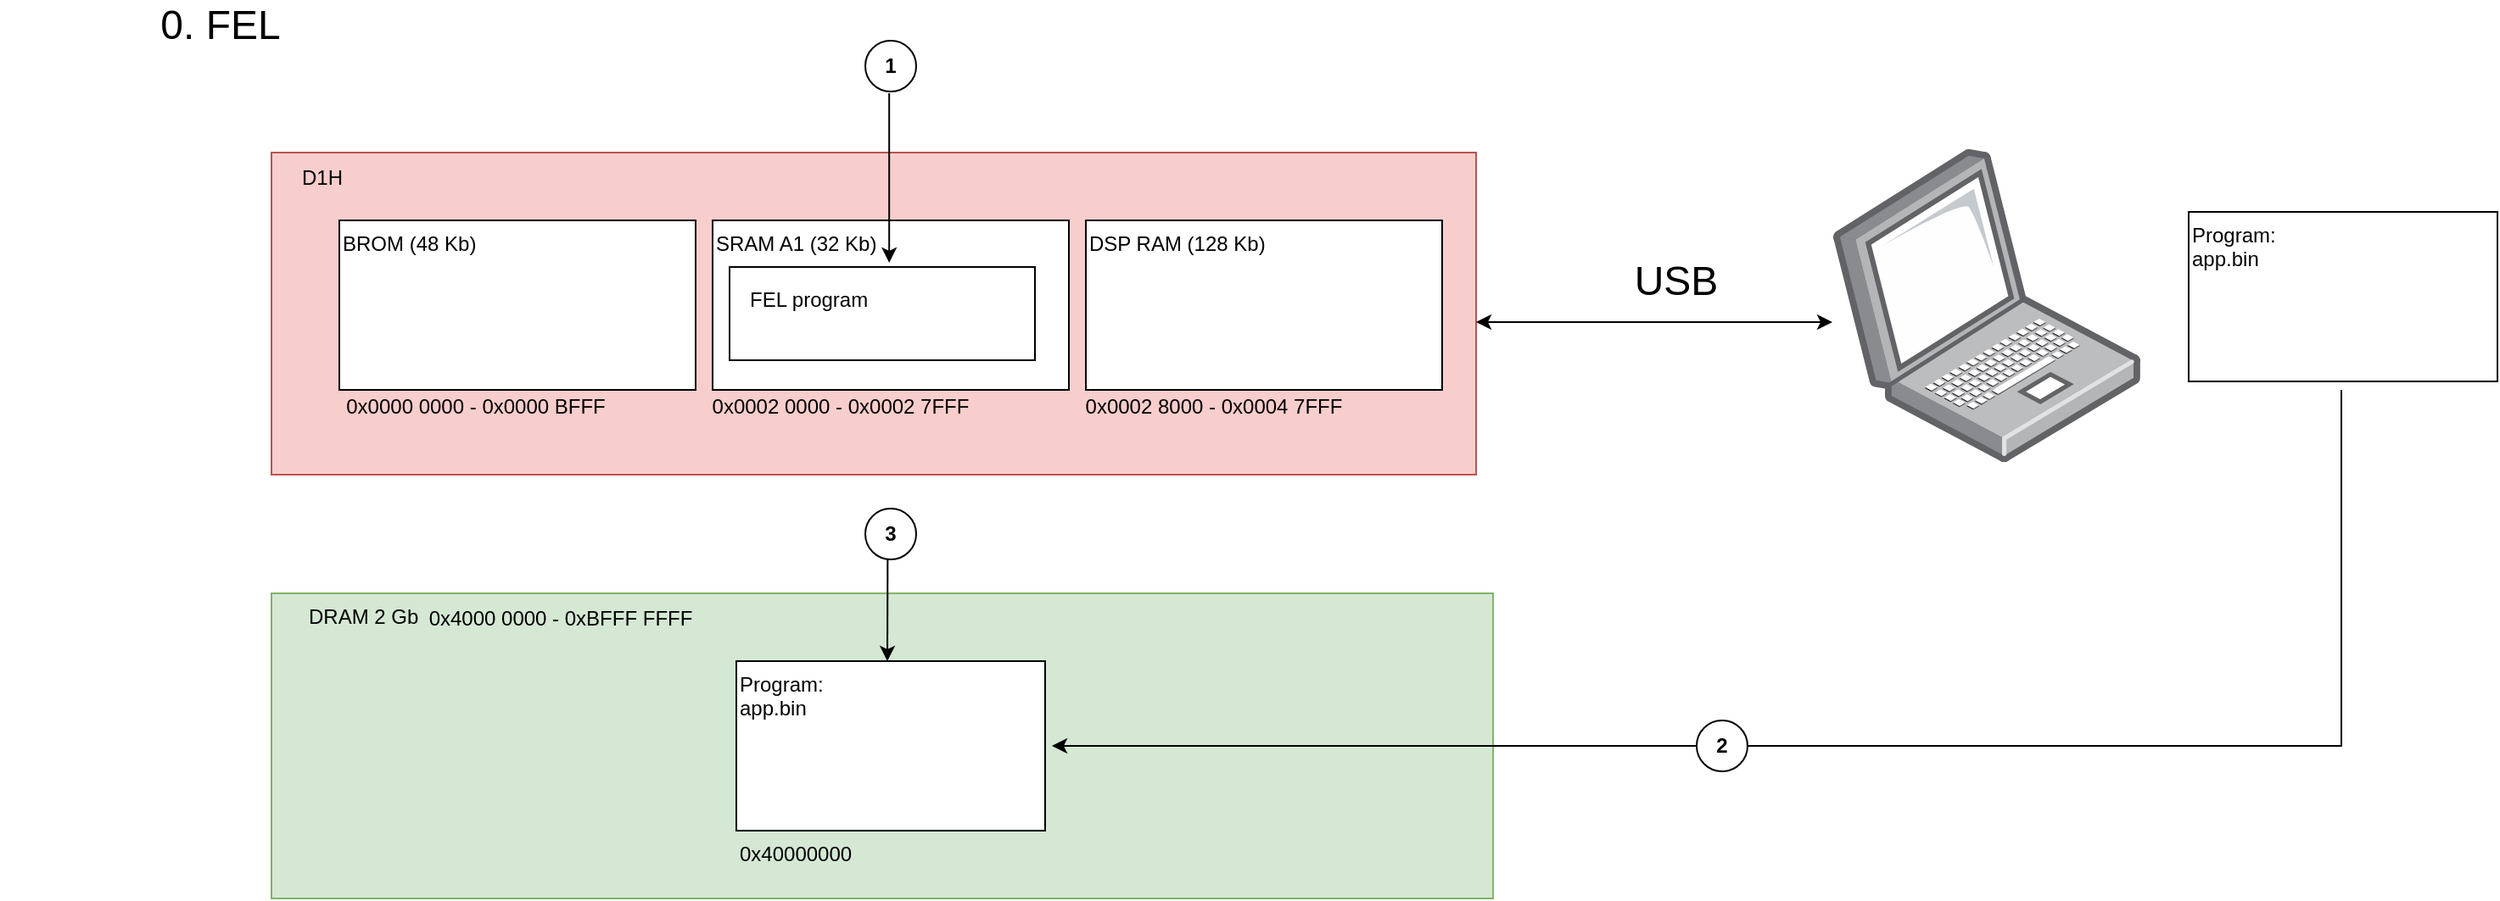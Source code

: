 <mxfile version="24.7.8">
  <diagram name="Page-1" id="-c6Ry725GxhYZqOuj7hc">
    <mxGraphModel dx="1644" dy="519" grid="1" gridSize="10" guides="1" tooltips="1" connect="1" arrows="1" fold="1" page="1" pageScale="1" pageWidth="850" pageHeight="1100" math="0" shadow="0">
      <root>
        <mxCell id="0" />
        <mxCell id="1" parent="0" />
        <mxCell id="g0l_ifj-5Xz2NjAmxus5-56" value="" style="rounded=0;whiteSpace=wrap;html=1;connectable=0;fillColor=#f8cecc;strokeColor=#b85450;labelBackgroundColor=none;" parent="1" vertex="1">
          <mxGeometry x="-240" y="460" width="710" height="190" as="geometry" />
        </mxCell>
        <mxCell id="g0l_ifj-5Xz2NjAmxus5-57" value="" style="rounded=0;whiteSpace=wrap;html=1;connectable=0;labelBackgroundColor=none;" parent="1" vertex="1">
          <mxGeometry x="-200" y="500" width="210" height="100" as="geometry" />
        </mxCell>
        <mxCell id="g0l_ifj-5Xz2NjAmxus5-58" value="0x0000 0000 - 0x0000 BFFF" style="text;html=1;align=center;verticalAlign=middle;resizable=0;points=[];autosize=1;strokeColor=none;fillColor=none;connectable=0;labelBackgroundColor=none;" parent="1" vertex="1">
          <mxGeometry x="-210" y="595" width="180" height="30" as="geometry" />
        </mxCell>
        <mxCell id="g0l_ifj-5Xz2NjAmxus5-59" value="0x0002 0000 - 0x0002 7FFF" style="text;html=1;align=center;verticalAlign=middle;resizable=0;points=[];autosize=1;strokeColor=none;fillColor=none;connectable=0;labelBackgroundColor=none;" parent="1" vertex="1">
          <mxGeometry x="10" y="595" width="170" height="30" as="geometry" />
        </mxCell>
        <mxCell id="g0l_ifj-5Xz2NjAmxus5-60" value="0x0002 8000 - 0x0004 7FFF" style="text;html=1;align=center;verticalAlign=middle;resizable=0;points=[];autosize=1;strokeColor=none;fillColor=none;connectable=0;labelBackgroundColor=none;" parent="1" vertex="1">
          <mxGeometry x="230" y="595" width="170" height="30" as="geometry" />
        </mxCell>
        <mxCell id="g0l_ifj-5Xz2NjAmxus5-61" value="" style="rounded=0;whiteSpace=wrap;html=1;connectable=0;fillColor=#d5e8d4;strokeColor=#82b366;labelBackgroundColor=none;" parent="1" vertex="1">
          <mxGeometry x="-240" y="720" width="720" height="180" as="geometry" />
        </mxCell>
        <mxCell id="g0l_ifj-5Xz2NjAmxus5-62" value="0x4000 0000 - 0xBFFF FFFF" style="text;html=1;align=center;verticalAlign=middle;resizable=0;points=[];autosize=1;strokeColor=none;fillColor=none;connectable=0;labelBackgroundColor=none;" parent="1" vertex="1">
          <mxGeometry x="-160" y="720" width="180" height="30" as="geometry" />
        </mxCell>
        <mxCell id="g0l_ifj-5Xz2NjAmxus5-63" value="D1H" style="text;html=1;align=center;verticalAlign=middle;whiteSpace=wrap;rounded=0;labelBackgroundColor=none;" parent="1" vertex="1">
          <mxGeometry x="-240" y="460" width="60" height="30" as="geometry" />
        </mxCell>
        <mxCell id="g0l_ifj-5Xz2NjAmxus5-71" value="&lt;div style=&quot;forced-color-adjust: none; color: rgb(0, 0, 0); font-family: Helvetica; font-size: 12px; font-style: normal; font-variant-ligatures: normal; font-variant-caps: normal; font-weight: 400; letter-spacing: normal; orphans: 2; text-align: center; text-indent: 0px; text-transform: none; widows: 2; word-spacing: 0px; -webkit-text-stroke-width: 0px; white-space: normal; text-decoration-thickness: initial; text-decoration-style: initial; text-decoration-color: initial;&quot;&gt;DRAM 2 Gb&lt;/div&gt;" style="text;whiteSpace=wrap;html=1;labelBackgroundColor=none;" parent="1" vertex="1">
          <mxGeometry x="-220" y="720" width="70" height="30" as="geometry" />
        </mxCell>
        <mxCell id="g0l_ifj-5Xz2NjAmxus5-76" value="&lt;span style=&quot;color: rgb(0, 0, 0); font-family: Helvetica; font-size: 12px; font-style: normal; font-variant-ligatures: normal; font-variant-caps: normal; font-weight: 400; letter-spacing: normal; orphans: 2; text-align: center; text-indent: 0px; text-transform: none; widows: 2; word-spacing: 0px; -webkit-text-stroke-width: 0px; white-space: normal; text-decoration-thickness: initial; text-decoration-style: initial; text-decoration-color: initial; float: none; display: inline !important;&quot;&gt;BROM (&lt;/span&gt;&lt;span style=&quot;text-align: center;&quot;&gt;48 Kb)&lt;/span&gt;" style="text;whiteSpace=wrap;html=1;labelBackgroundColor=none;" parent="1" vertex="1">
          <mxGeometry x="-200" y="500" width="100" height="30" as="geometry" />
        </mxCell>
        <mxCell id="g0l_ifj-5Xz2NjAmxus5-81" value="" style="rounded=0;whiteSpace=wrap;html=1;connectable=0;labelBackgroundColor=none;" parent="1" vertex="1">
          <mxGeometry x="20" y="500" width="210" height="100" as="geometry" />
        </mxCell>
        <mxCell id="g0l_ifj-5Xz2NjAmxus5-82" value="" style="rounded=0;whiteSpace=wrap;html=1;connectable=0;labelBackgroundColor=none;" parent="1" vertex="1">
          <mxGeometry x="240" y="500" width="210" height="100" as="geometry" />
        </mxCell>
        <mxCell id="g0l_ifj-5Xz2NjAmxus5-83" value="&lt;span style=&quot;color: rgb(0, 0, 0); font-family: Helvetica; font-size: 12px; font-style: normal; font-variant-ligatures: normal; font-variant-caps: normal; font-weight: 400; letter-spacing: normal; orphans: 2; text-align: center; text-indent: 0px; text-transform: none; widows: 2; word-spacing: 0px; -webkit-text-stroke-width: 0px; white-space: normal; text-decoration-thickness: initial; text-decoration-style: initial; text-decoration-color: initial; float: none; display: inline !important;&quot;&gt;SRAM A1 (&lt;/span&gt;&lt;span style=&quot;text-align: center;&quot;&gt;32 Kb)&lt;/span&gt;" style="text;whiteSpace=wrap;html=1;labelBackgroundColor=none;" parent="1" vertex="1">
          <mxGeometry x="20" y="500" width="105" height="30" as="geometry" />
        </mxCell>
        <mxCell id="g0l_ifj-5Xz2NjAmxus5-84" value="&lt;span style=&quot;color: rgb(0, 0, 0); font-family: Helvetica; font-size: 12px; font-style: normal; font-variant-ligatures: normal; font-variant-caps: normal; font-weight: 400; letter-spacing: normal; orphans: 2; text-align: center; text-indent: 0px; text-transform: none; widows: 2; word-spacing: 0px; -webkit-text-stroke-width: 0px; white-space: normal; text-decoration-thickness: initial; text-decoration-style: initial; text-decoration-color: initial; float: none; display: inline !important;&quot;&gt;DSP RAM (&lt;/span&gt;&lt;span style=&quot;text-align: center;&quot;&gt;128 Kb)&lt;/span&gt;" style="text;whiteSpace=wrap;html=1;labelBackgroundColor=none;" parent="1" vertex="1">
          <mxGeometry x="240" y="500" width="110" height="30" as="geometry" />
        </mxCell>
        <mxCell id="g0l_ifj-5Xz2NjAmxus5-91" value="0. FEL" style="text;html=1;align=center;verticalAlign=middle;whiteSpace=wrap;rounded=0;fontSize=24;labelBackgroundColor=none;" parent="1" vertex="1">
          <mxGeometry x="-400" y="370" width="260" height="30" as="geometry" />
        </mxCell>
        <mxCell id="g0l_ifj-5Xz2NjAmxus5-92" value="" style="rounded=0;whiteSpace=wrap;html=1;connectable=0;labelBackgroundColor=none;" parent="1" vertex="1">
          <mxGeometry x="30" y="527.5" width="180" height="55" as="geometry" />
        </mxCell>
        <UserObject label="&lt;div style=&quot;text-align: center;&quot;&gt;&lt;span style=&quot;background-color: initial;&quot;&gt;FEL program&lt;/span&gt;&lt;/div&gt;" id="g0l_ifj-5Xz2NjAmxus5-93">
          <mxCell style="text;whiteSpace=wrap;html=1;labelBackgroundColor=none;" parent="1" vertex="1">
            <mxGeometry x="40" y="532.5" width="200" height="50" as="geometry" />
          </mxCell>
        </UserObject>
        <mxCell id="g0l_ifj-5Xz2NjAmxus5-96" value="" style="rounded=0;whiteSpace=wrap;html=1;connectable=0;labelBackgroundColor=none;" parent="1" vertex="1">
          <mxGeometry x="34" y="760" width="182" height="100" as="geometry" />
        </mxCell>
        <mxCell id="g0l_ifj-5Xz2NjAmxus5-97" value="&lt;span style=&quot;color: rgb(0, 0, 0); font-family: Helvetica; font-size: 12px; font-style: normal; font-variant-ligatures: normal; font-variant-caps: normal; font-weight: 400; letter-spacing: normal; orphans: 2; text-align: center; text-indent: 0px; text-transform: none; widows: 2; word-spacing: 0px; -webkit-text-stroke-width: 0px; white-space: normal; text-decoration-thickness: initial; text-decoration-style: initial; text-decoration-color: initial; float: none; display: inline !important;&quot;&gt;0x40000000&lt;/span&gt;" style="text;whiteSpace=wrap;html=1;labelBackgroundColor=none;" parent="1" vertex="1">
          <mxGeometry x="34" y="860" width="100" height="30" as="geometry" />
        </mxCell>
        <UserObject label="&lt;div style=&quot;forced-color-adjust: none; color: rgb(0, 0, 0); font-family: Helvetica; font-size: 12px; font-style: normal; font-variant-ligatures: normal; font-variant-caps: normal; font-weight: 400; letter-spacing: normal; orphans: 2; text-align: left; text-indent: 0px; text-transform: none; widows: 2; word-spacing: 0px; -webkit-text-stroke-width: 0px; white-space: normal; text-decoration-thickness: initial; text-decoration-style: initial; text-decoration-color: initial;&quot;&gt;Program:&lt;/div&gt;&lt;div style=&quot;forced-color-adjust: none; color: rgb(0, 0, 0); font-family: Helvetica; font-size: 12px; font-style: normal; font-variant-ligatures: normal; font-variant-caps: normal; font-weight: 400; letter-spacing: normal; orphans: 2; text-align: left; text-indent: 0px; text-transform: none; widows: 2; word-spacing: 0px; -webkit-text-stroke-width: 0px; white-space: normal; text-decoration-thickness: initial; text-decoration-style: initial; text-decoration-color: initial;&quot;&gt;&lt;span style=&quot;background-color: initial;&quot;&gt;app.bin&lt;/span&gt;&lt;/div&gt;" id="g0l_ifj-5Xz2NjAmxus5-98">
          <mxCell style="text;whiteSpace=wrap;html=1;labelBackgroundColor=none;" parent="1" vertex="1">
            <mxGeometry x="34" y="760" width="152" height="30" as="geometry" />
          </mxCell>
        </UserObject>
        <mxCell id="g0l_ifj-5Xz2NjAmxus5-107" value="" style="endArrow=classic;html=1;rounded=0;labelBackgroundColor=none;" parent="1" edge="1">
          <mxGeometry width="50" height="50" relative="1" as="geometry">
            <mxPoint x="124.09" y="425" as="sourcePoint" />
            <mxPoint x="124.09" y="525" as="targetPoint" />
          </mxGeometry>
        </mxCell>
        <mxCell id="g0l_ifj-5Xz2NjAmxus5-108" value="1" style="ellipse;whiteSpace=wrap;html=1;aspect=fixed;fontStyle=1;connectable=0;labelBackgroundColor=none;" parent="1" vertex="1">
          <mxGeometry x="110" y="394" width="30" height="30" as="geometry" />
        </mxCell>
        <mxCell id="HcQrMUixn4I407vx37lF-1" value="" style="image;points=[];aspect=fixed;html=1;align=center;shadow=0;dashed=0;image=img/lib/allied_telesis/computer_and_terminals/Laptop.svg;flipH=1;imageBackground=none;imageBorder=none;connectable=0;" parent="1" vertex="1">
          <mxGeometry x="680" y="458" width="182" height="184.6" as="geometry" />
        </mxCell>
        <mxCell id="HcQrMUixn4I407vx37lF-2" value="" style="endArrow=classic;startArrow=classic;html=1;rounded=0;" parent="1" edge="1">
          <mxGeometry width="50" height="50" relative="1" as="geometry">
            <mxPoint x="470" y="560" as="sourcePoint" />
            <mxPoint x="680" y="560" as="targetPoint" />
          </mxGeometry>
        </mxCell>
        <mxCell id="HcQrMUixn4I407vx37lF-3" value="&lt;font style=&quot;font-size: 24px;&quot;&gt;USB&lt;/font&gt;" style="text;html=1;align=center;verticalAlign=middle;whiteSpace=wrap;rounded=0;" parent="1" vertex="1">
          <mxGeometry x="558" y="521" width="60" height="30" as="geometry" />
        </mxCell>
        <mxCell id="HcQrMUixn4I407vx37lF-4" value="" style="rounded=0;whiteSpace=wrap;html=1;connectable=0;labelBackgroundColor=none;" parent="1" vertex="1">
          <mxGeometry x="890" y="495" width="182" height="100" as="geometry" />
        </mxCell>
        <UserObject label="&lt;div style=&quot;forced-color-adjust: none; color: rgb(0, 0, 0); font-family: Helvetica; font-size: 12px; font-style: normal; font-variant-ligatures: normal; font-variant-caps: normal; font-weight: 400; letter-spacing: normal; orphans: 2; text-align: left; text-indent: 0px; text-transform: none; widows: 2; word-spacing: 0px; -webkit-text-stroke-width: 0px; white-space: normal; text-decoration-thickness: initial; text-decoration-style: initial; text-decoration-color: initial;&quot;&gt;Program:&lt;/div&gt;&lt;div style=&quot;forced-color-adjust: none; color: rgb(0, 0, 0); font-family: Helvetica; font-size: 12px; font-style: normal; font-variant-ligatures: normal; font-variant-caps: normal; font-weight: 400; letter-spacing: normal; orphans: 2; text-align: left; text-indent: 0px; text-transform: none; widows: 2; word-spacing: 0px; -webkit-text-stroke-width: 0px; white-space: normal; text-decoration-thickness: initial; text-decoration-style: initial; text-decoration-color: initial;&quot;&gt;&lt;span style=&quot;background-color: initial;&quot;&gt;app.bin&lt;/span&gt;&lt;/div&gt;" id="HcQrMUixn4I407vx37lF-5">
          <mxCell style="text;whiteSpace=wrap;html=1;labelBackgroundColor=none;connectable=0;" parent="1" vertex="1">
            <mxGeometry x="890" y="495" width="152" height="30" as="geometry" />
          </mxCell>
        </UserObject>
        <mxCell id="HcQrMUixn4I407vx37lF-7" value="" style="endArrow=classic;html=1;rounded=0;" parent="1" edge="1">
          <mxGeometry width="50" height="50" relative="1" as="geometry">
            <mxPoint x="980" y="600" as="sourcePoint" />
            <mxPoint x="220" y="810" as="targetPoint" />
            <Array as="points">
              <mxPoint x="980" y="810" />
            </Array>
          </mxGeometry>
        </mxCell>
        <mxCell id="HcQrMUixn4I407vx37lF-8" value="3" style="ellipse;whiteSpace=wrap;html=1;aspect=fixed;fontStyle=1;connectable=0;labelBackgroundColor=none;" parent="1" vertex="1">
          <mxGeometry x="110" y="670" width="30" height="30" as="geometry" />
        </mxCell>
        <mxCell id="HcQrMUixn4I407vx37lF-9" value="" style="endArrow=classic;html=1;rounded=0;labelBackgroundColor=none;" parent="1" edge="1">
          <mxGeometry width="50" height="50" relative="1" as="geometry">
            <mxPoint x="123.18" y="700" as="sourcePoint" />
            <mxPoint x="123" y="760" as="targetPoint" />
          </mxGeometry>
        </mxCell>
        <mxCell id="HcQrMUixn4I407vx37lF-10" value="2" style="ellipse;whiteSpace=wrap;html=1;aspect=fixed;fontStyle=1;connectable=0;labelBackgroundColor=none;" parent="1" vertex="1">
          <mxGeometry x="600" y="795" width="30" height="30" as="geometry" />
        </mxCell>
      </root>
    </mxGraphModel>
  </diagram>
</mxfile>
